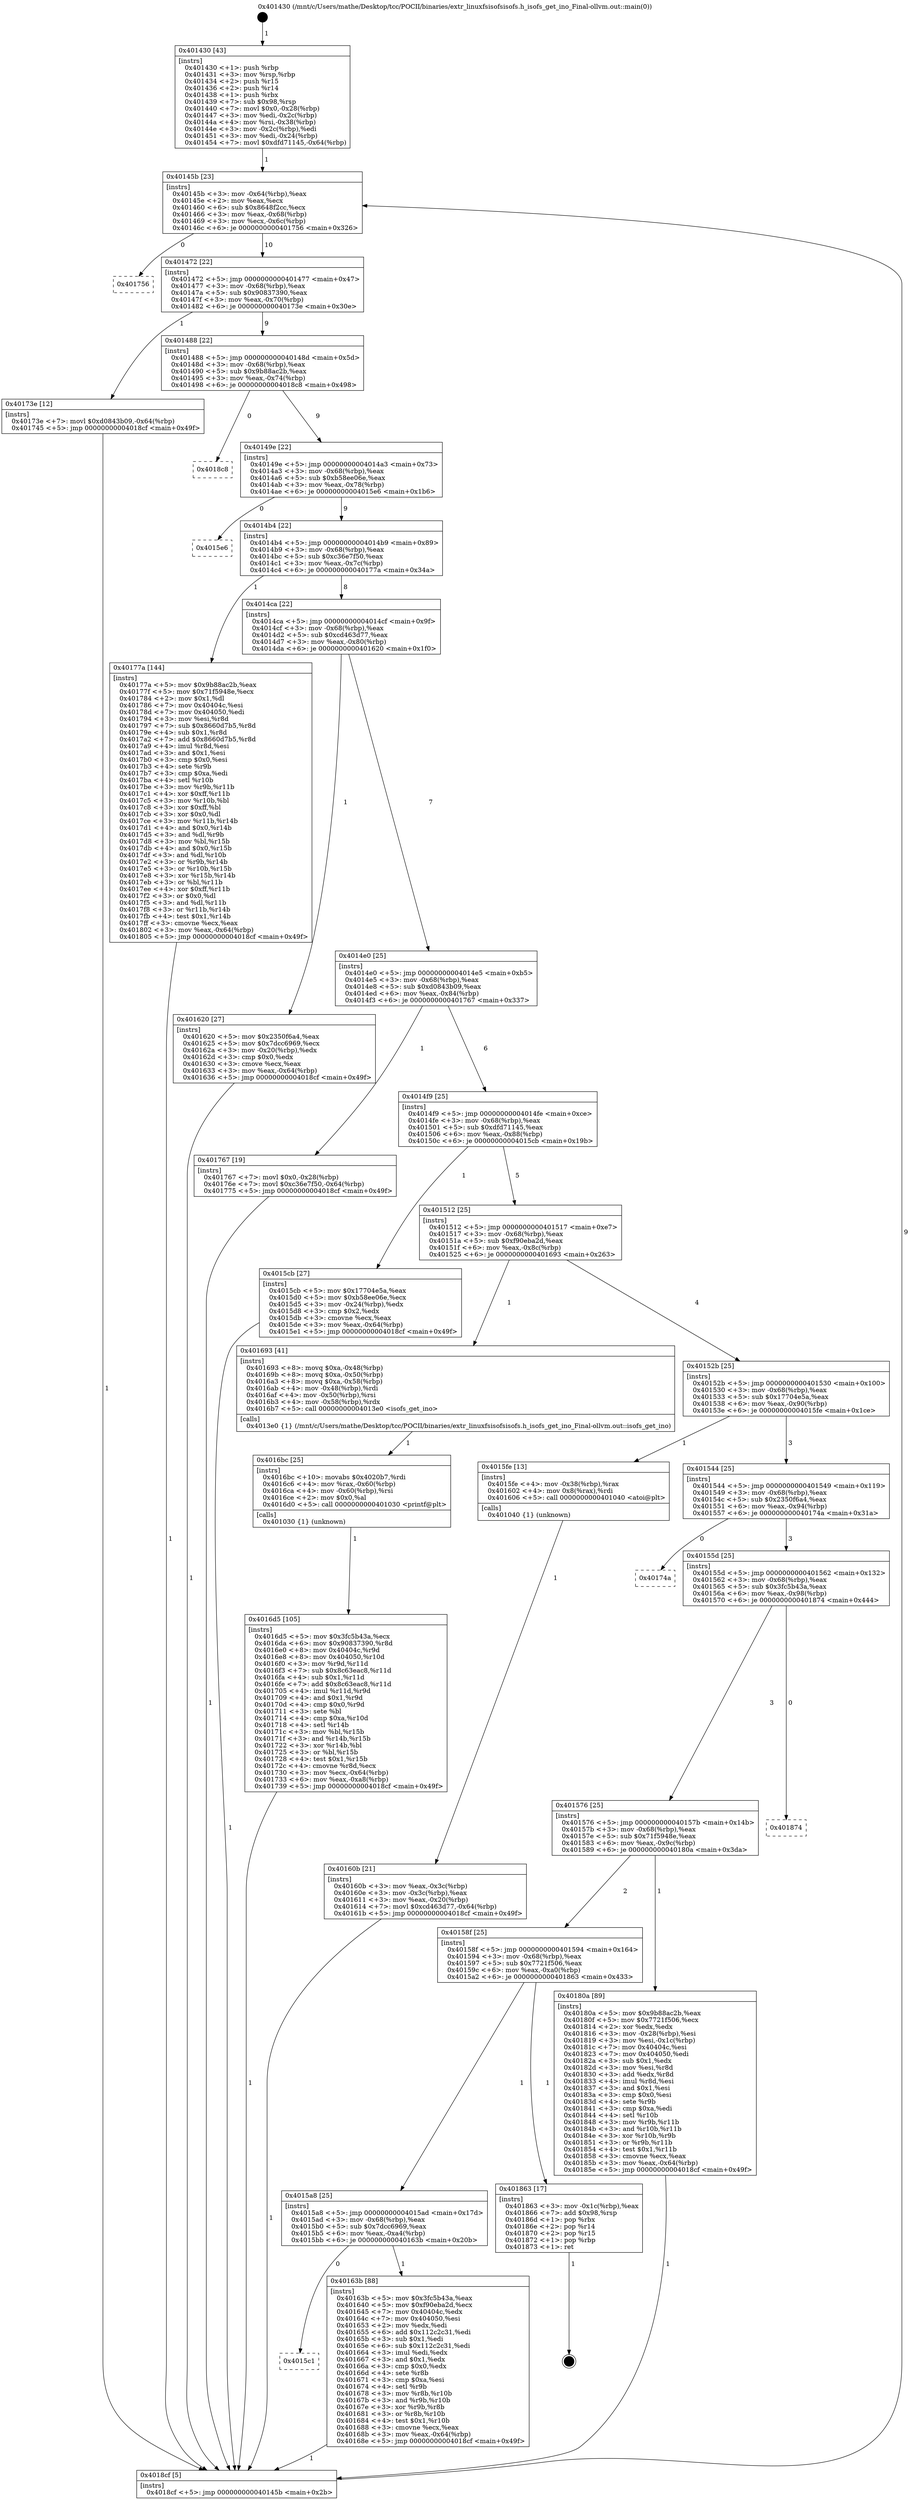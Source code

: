 digraph "0x401430" {
  label = "0x401430 (/mnt/c/Users/mathe/Desktop/tcc/POCII/binaries/extr_linuxfsisofsisofs.h_isofs_get_ino_Final-ollvm.out::main(0))"
  labelloc = "t"
  node[shape=record]

  Entry [label="",width=0.3,height=0.3,shape=circle,fillcolor=black,style=filled]
  "0x40145b" [label="{
     0x40145b [23]\l
     | [instrs]\l
     &nbsp;&nbsp;0x40145b \<+3\>: mov -0x64(%rbp),%eax\l
     &nbsp;&nbsp;0x40145e \<+2\>: mov %eax,%ecx\l
     &nbsp;&nbsp;0x401460 \<+6\>: sub $0x8648f2cc,%ecx\l
     &nbsp;&nbsp;0x401466 \<+3\>: mov %eax,-0x68(%rbp)\l
     &nbsp;&nbsp;0x401469 \<+3\>: mov %ecx,-0x6c(%rbp)\l
     &nbsp;&nbsp;0x40146c \<+6\>: je 0000000000401756 \<main+0x326\>\l
  }"]
  "0x401756" [label="{
     0x401756\l
  }", style=dashed]
  "0x401472" [label="{
     0x401472 [22]\l
     | [instrs]\l
     &nbsp;&nbsp;0x401472 \<+5\>: jmp 0000000000401477 \<main+0x47\>\l
     &nbsp;&nbsp;0x401477 \<+3\>: mov -0x68(%rbp),%eax\l
     &nbsp;&nbsp;0x40147a \<+5\>: sub $0x90837390,%eax\l
     &nbsp;&nbsp;0x40147f \<+3\>: mov %eax,-0x70(%rbp)\l
     &nbsp;&nbsp;0x401482 \<+6\>: je 000000000040173e \<main+0x30e\>\l
  }"]
  Exit [label="",width=0.3,height=0.3,shape=circle,fillcolor=black,style=filled,peripheries=2]
  "0x40173e" [label="{
     0x40173e [12]\l
     | [instrs]\l
     &nbsp;&nbsp;0x40173e \<+7\>: movl $0xd0843b09,-0x64(%rbp)\l
     &nbsp;&nbsp;0x401745 \<+5\>: jmp 00000000004018cf \<main+0x49f\>\l
  }"]
  "0x401488" [label="{
     0x401488 [22]\l
     | [instrs]\l
     &nbsp;&nbsp;0x401488 \<+5\>: jmp 000000000040148d \<main+0x5d\>\l
     &nbsp;&nbsp;0x40148d \<+3\>: mov -0x68(%rbp),%eax\l
     &nbsp;&nbsp;0x401490 \<+5\>: sub $0x9b88ac2b,%eax\l
     &nbsp;&nbsp;0x401495 \<+3\>: mov %eax,-0x74(%rbp)\l
     &nbsp;&nbsp;0x401498 \<+6\>: je 00000000004018c8 \<main+0x498\>\l
  }"]
  "0x4016d5" [label="{
     0x4016d5 [105]\l
     | [instrs]\l
     &nbsp;&nbsp;0x4016d5 \<+5\>: mov $0x3fc5b43a,%ecx\l
     &nbsp;&nbsp;0x4016da \<+6\>: mov $0x90837390,%r8d\l
     &nbsp;&nbsp;0x4016e0 \<+8\>: mov 0x40404c,%r9d\l
     &nbsp;&nbsp;0x4016e8 \<+8\>: mov 0x404050,%r10d\l
     &nbsp;&nbsp;0x4016f0 \<+3\>: mov %r9d,%r11d\l
     &nbsp;&nbsp;0x4016f3 \<+7\>: sub $0x8c63eac8,%r11d\l
     &nbsp;&nbsp;0x4016fa \<+4\>: sub $0x1,%r11d\l
     &nbsp;&nbsp;0x4016fe \<+7\>: add $0x8c63eac8,%r11d\l
     &nbsp;&nbsp;0x401705 \<+4\>: imul %r11d,%r9d\l
     &nbsp;&nbsp;0x401709 \<+4\>: and $0x1,%r9d\l
     &nbsp;&nbsp;0x40170d \<+4\>: cmp $0x0,%r9d\l
     &nbsp;&nbsp;0x401711 \<+3\>: sete %bl\l
     &nbsp;&nbsp;0x401714 \<+4\>: cmp $0xa,%r10d\l
     &nbsp;&nbsp;0x401718 \<+4\>: setl %r14b\l
     &nbsp;&nbsp;0x40171c \<+3\>: mov %bl,%r15b\l
     &nbsp;&nbsp;0x40171f \<+3\>: and %r14b,%r15b\l
     &nbsp;&nbsp;0x401722 \<+3\>: xor %r14b,%bl\l
     &nbsp;&nbsp;0x401725 \<+3\>: or %bl,%r15b\l
     &nbsp;&nbsp;0x401728 \<+4\>: test $0x1,%r15b\l
     &nbsp;&nbsp;0x40172c \<+4\>: cmovne %r8d,%ecx\l
     &nbsp;&nbsp;0x401730 \<+3\>: mov %ecx,-0x64(%rbp)\l
     &nbsp;&nbsp;0x401733 \<+6\>: mov %eax,-0xa8(%rbp)\l
     &nbsp;&nbsp;0x401739 \<+5\>: jmp 00000000004018cf \<main+0x49f\>\l
  }"]
  "0x4018c8" [label="{
     0x4018c8\l
  }", style=dashed]
  "0x40149e" [label="{
     0x40149e [22]\l
     | [instrs]\l
     &nbsp;&nbsp;0x40149e \<+5\>: jmp 00000000004014a3 \<main+0x73\>\l
     &nbsp;&nbsp;0x4014a3 \<+3\>: mov -0x68(%rbp),%eax\l
     &nbsp;&nbsp;0x4014a6 \<+5\>: sub $0xb58ee06e,%eax\l
     &nbsp;&nbsp;0x4014ab \<+3\>: mov %eax,-0x78(%rbp)\l
     &nbsp;&nbsp;0x4014ae \<+6\>: je 00000000004015e6 \<main+0x1b6\>\l
  }"]
  "0x4016bc" [label="{
     0x4016bc [25]\l
     | [instrs]\l
     &nbsp;&nbsp;0x4016bc \<+10\>: movabs $0x4020b7,%rdi\l
     &nbsp;&nbsp;0x4016c6 \<+4\>: mov %rax,-0x60(%rbp)\l
     &nbsp;&nbsp;0x4016ca \<+4\>: mov -0x60(%rbp),%rsi\l
     &nbsp;&nbsp;0x4016ce \<+2\>: mov $0x0,%al\l
     &nbsp;&nbsp;0x4016d0 \<+5\>: call 0000000000401030 \<printf@plt\>\l
     | [calls]\l
     &nbsp;&nbsp;0x401030 \{1\} (unknown)\l
  }"]
  "0x4015e6" [label="{
     0x4015e6\l
  }", style=dashed]
  "0x4014b4" [label="{
     0x4014b4 [22]\l
     | [instrs]\l
     &nbsp;&nbsp;0x4014b4 \<+5\>: jmp 00000000004014b9 \<main+0x89\>\l
     &nbsp;&nbsp;0x4014b9 \<+3\>: mov -0x68(%rbp),%eax\l
     &nbsp;&nbsp;0x4014bc \<+5\>: sub $0xc36e7f50,%eax\l
     &nbsp;&nbsp;0x4014c1 \<+3\>: mov %eax,-0x7c(%rbp)\l
     &nbsp;&nbsp;0x4014c4 \<+6\>: je 000000000040177a \<main+0x34a\>\l
  }"]
  "0x4015c1" [label="{
     0x4015c1\l
  }", style=dashed]
  "0x40177a" [label="{
     0x40177a [144]\l
     | [instrs]\l
     &nbsp;&nbsp;0x40177a \<+5\>: mov $0x9b88ac2b,%eax\l
     &nbsp;&nbsp;0x40177f \<+5\>: mov $0x71f5948e,%ecx\l
     &nbsp;&nbsp;0x401784 \<+2\>: mov $0x1,%dl\l
     &nbsp;&nbsp;0x401786 \<+7\>: mov 0x40404c,%esi\l
     &nbsp;&nbsp;0x40178d \<+7\>: mov 0x404050,%edi\l
     &nbsp;&nbsp;0x401794 \<+3\>: mov %esi,%r8d\l
     &nbsp;&nbsp;0x401797 \<+7\>: sub $0x8660d7b5,%r8d\l
     &nbsp;&nbsp;0x40179e \<+4\>: sub $0x1,%r8d\l
     &nbsp;&nbsp;0x4017a2 \<+7\>: add $0x8660d7b5,%r8d\l
     &nbsp;&nbsp;0x4017a9 \<+4\>: imul %r8d,%esi\l
     &nbsp;&nbsp;0x4017ad \<+3\>: and $0x1,%esi\l
     &nbsp;&nbsp;0x4017b0 \<+3\>: cmp $0x0,%esi\l
     &nbsp;&nbsp;0x4017b3 \<+4\>: sete %r9b\l
     &nbsp;&nbsp;0x4017b7 \<+3\>: cmp $0xa,%edi\l
     &nbsp;&nbsp;0x4017ba \<+4\>: setl %r10b\l
     &nbsp;&nbsp;0x4017be \<+3\>: mov %r9b,%r11b\l
     &nbsp;&nbsp;0x4017c1 \<+4\>: xor $0xff,%r11b\l
     &nbsp;&nbsp;0x4017c5 \<+3\>: mov %r10b,%bl\l
     &nbsp;&nbsp;0x4017c8 \<+3\>: xor $0xff,%bl\l
     &nbsp;&nbsp;0x4017cb \<+3\>: xor $0x0,%dl\l
     &nbsp;&nbsp;0x4017ce \<+3\>: mov %r11b,%r14b\l
     &nbsp;&nbsp;0x4017d1 \<+4\>: and $0x0,%r14b\l
     &nbsp;&nbsp;0x4017d5 \<+3\>: and %dl,%r9b\l
     &nbsp;&nbsp;0x4017d8 \<+3\>: mov %bl,%r15b\l
     &nbsp;&nbsp;0x4017db \<+4\>: and $0x0,%r15b\l
     &nbsp;&nbsp;0x4017df \<+3\>: and %dl,%r10b\l
     &nbsp;&nbsp;0x4017e2 \<+3\>: or %r9b,%r14b\l
     &nbsp;&nbsp;0x4017e5 \<+3\>: or %r10b,%r15b\l
     &nbsp;&nbsp;0x4017e8 \<+3\>: xor %r15b,%r14b\l
     &nbsp;&nbsp;0x4017eb \<+3\>: or %bl,%r11b\l
     &nbsp;&nbsp;0x4017ee \<+4\>: xor $0xff,%r11b\l
     &nbsp;&nbsp;0x4017f2 \<+3\>: or $0x0,%dl\l
     &nbsp;&nbsp;0x4017f5 \<+3\>: and %dl,%r11b\l
     &nbsp;&nbsp;0x4017f8 \<+3\>: or %r11b,%r14b\l
     &nbsp;&nbsp;0x4017fb \<+4\>: test $0x1,%r14b\l
     &nbsp;&nbsp;0x4017ff \<+3\>: cmovne %ecx,%eax\l
     &nbsp;&nbsp;0x401802 \<+3\>: mov %eax,-0x64(%rbp)\l
     &nbsp;&nbsp;0x401805 \<+5\>: jmp 00000000004018cf \<main+0x49f\>\l
  }"]
  "0x4014ca" [label="{
     0x4014ca [22]\l
     | [instrs]\l
     &nbsp;&nbsp;0x4014ca \<+5\>: jmp 00000000004014cf \<main+0x9f\>\l
     &nbsp;&nbsp;0x4014cf \<+3\>: mov -0x68(%rbp),%eax\l
     &nbsp;&nbsp;0x4014d2 \<+5\>: sub $0xcd463d77,%eax\l
     &nbsp;&nbsp;0x4014d7 \<+3\>: mov %eax,-0x80(%rbp)\l
     &nbsp;&nbsp;0x4014da \<+6\>: je 0000000000401620 \<main+0x1f0\>\l
  }"]
  "0x40163b" [label="{
     0x40163b [88]\l
     | [instrs]\l
     &nbsp;&nbsp;0x40163b \<+5\>: mov $0x3fc5b43a,%eax\l
     &nbsp;&nbsp;0x401640 \<+5\>: mov $0xf90eba2d,%ecx\l
     &nbsp;&nbsp;0x401645 \<+7\>: mov 0x40404c,%edx\l
     &nbsp;&nbsp;0x40164c \<+7\>: mov 0x404050,%esi\l
     &nbsp;&nbsp;0x401653 \<+2\>: mov %edx,%edi\l
     &nbsp;&nbsp;0x401655 \<+6\>: add $0x112c2c31,%edi\l
     &nbsp;&nbsp;0x40165b \<+3\>: sub $0x1,%edi\l
     &nbsp;&nbsp;0x40165e \<+6\>: sub $0x112c2c31,%edi\l
     &nbsp;&nbsp;0x401664 \<+3\>: imul %edi,%edx\l
     &nbsp;&nbsp;0x401667 \<+3\>: and $0x1,%edx\l
     &nbsp;&nbsp;0x40166a \<+3\>: cmp $0x0,%edx\l
     &nbsp;&nbsp;0x40166d \<+4\>: sete %r8b\l
     &nbsp;&nbsp;0x401671 \<+3\>: cmp $0xa,%esi\l
     &nbsp;&nbsp;0x401674 \<+4\>: setl %r9b\l
     &nbsp;&nbsp;0x401678 \<+3\>: mov %r8b,%r10b\l
     &nbsp;&nbsp;0x40167b \<+3\>: and %r9b,%r10b\l
     &nbsp;&nbsp;0x40167e \<+3\>: xor %r9b,%r8b\l
     &nbsp;&nbsp;0x401681 \<+3\>: or %r8b,%r10b\l
     &nbsp;&nbsp;0x401684 \<+4\>: test $0x1,%r10b\l
     &nbsp;&nbsp;0x401688 \<+3\>: cmovne %ecx,%eax\l
     &nbsp;&nbsp;0x40168b \<+3\>: mov %eax,-0x64(%rbp)\l
     &nbsp;&nbsp;0x40168e \<+5\>: jmp 00000000004018cf \<main+0x49f\>\l
  }"]
  "0x401620" [label="{
     0x401620 [27]\l
     | [instrs]\l
     &nbsp;&nbsp;0x401620 \<+5\>: mov $0x2350f6a4,%eax\l
     &nbsp;&nbsp;0x401625 \<+5\>: mov $0x7dcc6969,%ecx\l
     &nbsp;&nbsp;0x40162a \<+3\>: mov -0x20(%rbp),%edx\l
     &nbsp;&nbsp;0x40162d \<+3\>: cmp $0x0,%edx\l
     &nbsp;&nbsp;0x401630 \<+3\>: cmove %ecx,%eax\l
     &nbsp;&nbsp;0x401633 \<+3\>: mov %eax,-0x64(%rbp)\l
     &nbsp;&nbsp;0x401636 \<+5\>: jmp 00000000004018cf \<main+0x49f\>\l
  }"]
  "0x4014e0" [label="{
     0x4014e0 [25]\l
     | [instrs]\l
     &nbsp;&nbsp;0x4014e0 \<+5\>: jmp 00000000004014e5 \<main+0xb5\>\l
     &nbsp;&nbsp;0x4014e5 \<+3\>: mov -0x68(%rbp),%eax\l
     &nbsp;&nbsp;0x4014e8 \<+5\>: sub $0xd0843b09,%eax\l
     &nbsp;&nbsp;0x4014ed \<+6\>: mov %eax,-0x84(%rbp)\l
     &nbsp;&nbsp;0x4014f3 \<+6\>: je 0000000000401767 \<main+0x337\>\l
  }"]
  "0x4015a8" [label="{
     0x4015a8 [25]\l
     | [instrs]\l
     &nbsp;&nbsp;0x4015a8 \<+5\>: jmp 00000000004015ad \<main+0x17d\>\l
     &nbsp;&nbsp;0x4015ad \<+3\>: mov -0x68(%rbp),%eax\l
     &nbsp;&nbsp;0x4015b0 \<+5\>: sub $0x7dcc6969,%eax\l
     &nbsp;&nbsp;0x4015b5 \<+6\>: mov %eax,-0xa4(%rbp)\l
     &nbsp;&nbsp;0x4015bb \<+6\>: je 000000000040163b \<main+0x20b\>\l
  }"]
  "0x401767" [label="{
     0x401767 [19]\l
     | [instrs]\l
     &nbsp;&nbsp;0x401767 \<+7\>: movl $0x0,-0x28(%rbp)\l
     &nbsp;&nbsp;0x40176e \<+7\>: movl $0xc36e7f50,-0x64(%rbp)\l
     &nbsp;&nbsp;0x401775 \<+5\>: jmp 00000000004018cf \<main+0x49f\>\l
  }"]
  "0x4014f9" [label="{
     0x4014f9 [25]\l
     | [instrs]\l
     &nbsp;&nbsp;0x4014f9 \<+5\>: jmp 00000000004014fe \<main+0xce\>\l
     &nbsp;&nbsp;0x4014fe \<+3\>: mov -0x68(%rbp),%eax\l
     &nbsp;&nbsp;0x401501 \<+5\>: sub $0xdfd71145,%eax\l
     &nbsp;&nbsp;0x401506 \<+6\>: mov %eax,-0x88(%rbp)\l
     &nbsp;&nbsp;0x40150c \<+6\>: je 00000000004015cb \<main+0x19b\>\l
  }"]
  "0x401863" [label="{
     0x401863 [17]\l
     | [instrs]\l
     &nbsp;&nbsp;0x401863 \<+3\>: mov -0x1c(%rbp),%eax\l
     &nbsp;&nbsp;0x401866 \<+7\>: add $0x98,%rsp\l
     &nbsp;&nbsp;0x40186d \<+1\>: pop %rbx\l
     &nbsp;&nbsp;0x40186e \<+2\>: pop %r14\l
     &nbsp;&nbsp;0x401870 \<+2\>: pop %r15\l
     &nbsp;&nbsp;0x401872 \<+1\>: pop %rbp\l
     &nbsp;&nbsp;0x401873 \<+1\>: ret\l
  }"]
  "0x4015cb" [label="{
     0x4015cb [27]\l
     | [instrs]\l
     &nbsp;&nbsp;0x4015cb \<+5\>: mov $0x17704e5a,%eax\l
     &nbsp;&nbsp;0x4015d0 \<+5\>: mov $0xb58ee06e,%ecx\l
     &nbsp;&nbsp;0x4015d5 \<+3\>: mov -0x24(%rbp),%edx\l
     &nbsp;&nbsp;0x4015d8 \<+3\>: cmp $0x2,%edx\l
     &nbsp;&nbsp;0x4015db \<+3\>: cmovne %ecx,%eax\l
     &nbsp;&nbsp;0x4015de \<+3\>: mov %eax,-0x64(%rbp)\l
     &nbsp;&nbsp;0x4015e1 \<+5\>: jmp 00000000004018cf \<main+0x49f\>\l
  }"]
  "0x401512" [label="{
     0x401512 [25]\l
     | [instrs]\l
     &nbsp;&nbsp;0x401512 \<+5\>: jmp 0000000000401517 \<main+0xe7\>\l
     &nbsp;&nbsp;0x401517 \<+3\>: mov -0x68(%rbp),%eax\l
     &nbsp;&nbsp;0x40151a \<+5\>: sub $0xf90eba2d,%eax\l
     &nbsp;&nbsp;0x40151f \<+6\>: mov %eax,-0x8c(%rbp)\l
     &nbsp;&nbsp;0x401525 \<+6\>: je 0000000000401693 \<main+0x263\>\l
  }"]
  "0x4018cf" [label="{
     0x4018cf [5]\l
     | [instrs]\l
     &nbsp;&nbsp;0x4018cf \<+5\>: jmp 000000000040145b \<main+0x2b\>\l
  }"]
  "0x401430" [label="{
     0x401430 [43]\l
     | [instrs]\l
     &nbsp;&nbsp;0x401430 \<+1\>: push %rbp\l
     &nbsp;&nbsp;0x401431 \<+3\>: mov %rsp,%rbp\l
     &nbsp;&nbsp;0x401434 \<+2\>: push %r15\l
     &nbsp;&nbsp;0x401436 \<+2\>: push %r14\l
     &nbsp;&nbsp;0x401438 \<+1\>: push %rbx\l
     &nbsp;&nbsp;0x401439 \<+7\>: sub $0x98,%rsp\l
     &nbsp;&nbsp;0x401440 \<+7\>: movl $0x0,-0x28(%rbp)\l
     &nbsp;&nbsp;0x401447 \<+3\>: mov %edi,-0x2c(%rbp)\l
     &nbsp;&nbsp;0x40144a \<+4\>: mov %rsi,-0x38(%rbp)\l
     &nbsp;&nbsp;0x40144e \<+3\>: mov -0x2c(%rbp),%edi\l
     &nbsp;&nbsp;0x401451 \<+3\>: mov %edi,-0x24(%rbp)\l
     &nbsp;&nbsp;0x401454 \<+7\>: movl $0xdfd71145,-0x64(%rbp)\l
  }"]
  "0x40158f" [label="{
     0x40158f [25]\l
     | [instrs]\l
     &nbsp;&nbsp;0x40158f \<+5\>: jmp 0000000000401594 \<main+0x164\>\l
     &nbsp;&nbsp;0x401594 \<+3\>: mov -0x68(%rbp),%eax\l
     &nbsp;&nbsp;0x401597 \<+5\>: sub $0x7721f506,%eax\l
     &nbsp;&nbsp;0x40159c \<+6\>: mov %eax,-0xa0(%rbp)\l
     &nbsp;&nbsp;0x4015a2 \<+6\>: je 0000000000401863 \<main+0x433\>\l
  }"]
  "0x401693" [label="{
     0x401693 [41]\l
     | [instrs]\l
     &nbsp;&nbsp;0x401693 \<+8\>: movq $0xa,-0x48(%rbp)\l
     &nbsp;&nbsp;0x40169b \<+8\>: movq $0xa,-0x50(%rbp)\l
     &nbsp;&nbsp;0x4016a3 \<+8\>: movq $0xa,-0x58(%rbp)\l
     &nbsp;&nbsp;0x4016ab \<+4\>: mov -0x48(%rbp),%rdi\l
     &nbsp;&nbsp;0x4016af \<+4\>: mov -0x50(%rbp),%rsi\l
     &nbsp;&nbsp;0x4016b3 \<+4\>: mov -0x58(%rbp),%rdx\l
     &nbsp;&nbsp;0x4016b7 \<+5\>: call 00000000004013e0 \<isofs_get_ino\>\l
     | [calls]\l
     &nbsp;&nbsp;0x4013e0 \{1\} (/mnt/c/Users/mathe/Desktop/tcc/POCII/binaries/extr_linuxfsisofsisofs.h_isofs_get_ino_Final-ollvm.out::isofs_get_ino)\l
  }"]
  "0x40152b" [label="{
     0x40152b [25]\l
     | [instrs]\l
     &nbsp;&nbsp;0x40152b \<+5\>: jmp 0000000000401530 \<main+0x100\>\l
     &nbsp;&nbsp;0x401530 \<+3\>: mov -0x68(%rbp),%eax\l
     &nbsp;&nbsp;0x401533 \<+5\>: sub $0x17704e5a,%eax\l
     &nbsp;&nbsp;0x401538 \<+6\>: mov %eax,-0x90(%rbp)\l
     &nbsp;&nbsp;0x40153e \<+6\>: je 00000000004015fe \<main+0x1ce\>\l
  }"]
  "0x40180a" [label="{
     0x40180a [89]\l
     | [instrs]\l
     &nbsp;&nbsp;0x40180a \<+5\>: mov $0x9b88ac2b,%eax\l
     &nbsp;&nbsp;0x40180f \<+5\>: mov $0x7721f506,%ecx\l
     &nbsp;&nbsp;0x401814 \<+2\>: xor %edx,%edx\l
     &nbsp;&nbsp;0x401816 \<+3\>: mov -0x28(%rbp),%esi\l
     &nbsp;&nbsp;0x401819 \<+3\>: mov %esi,-0x1c(%rbp)\l
     &nbsp;&nbsp;0x40181c \<+7\>: mov 0x40404c,%esi\l
     &nbsp;&nbsp;0x401823 \<+7\>: mov 0x404050,%edi\l
     &nbsp;&nbsp;0x40182a \<+3\>: sub $0x1,%edx\l
     &nbsp;&nbsp;0x40182d \<+3\>: mov %esi,%r8d\l
     &nbsp;&nbsp;0x401830 \<+3\>: add %edx,%r8d\l
     &nbsp;&nbsp;0x401833 \<+4\>: imul %r8d,%esi\l
     &nbsp;&nbsp;0x401837 \<+3\>: and $0x1,%esi\l
     &nbsp;&nbsp;0x40183a \<+3\>: cmp $0x0,%esi\l
     &nbsp;&nbsp;0x40183d \<+4\>: sete %r9b\l
     &nbsp;&nbsp;0x401841 \<+3\>: cmp $0xa,%edi\l
     &nbsp;&nbsp;0x401844 \<+4\>: setl %r10b\l
     &nbsp;&nbsp;0x401848 \<+3\>: mov %r9b,%r11b\l
     &nbsp;&nbsp;0x40184b \<+3\>: and %r10b,%r11b\l
     &nbsp;&nbsp;0x40184e \<+3\>: xor %r10b,%r9b\l
     &nbsp;&nbsp;0x401851 \<+3\>: or %r9b,%r11b\l
     &nbsp;&nbsp;0x401854 \<+4\>: test $0x1,%r11b\l
     &nbsp;&nbsp;0x401858 \<+3\>: cmovne %ecx,%eax\l
     &nbsp;&nbsp;0x40185b \<+3\>: mov %eax,-0x64(%rbp)\l
     &nbsp;&nbsp;0x40185e \<+5\>: jmp 00000000004018cf \<main+0x49f\>\l
  }"]
  "0x4015fe" [label="{
     0x4015fe [13]\l
     | [instrs]\l
     &nbsp;&nbsp;0x4015fe \<+4\>: mov -0x38(%rbp),%rax\l
     &nbsp;&nbsp;0x401602 \<+4\>: mov 0x8(%rax),%rdi\l
     &nbsp;&nbsp;0x401606 \<+5\>: call 0000000000401040 \<atoi@plt\>\l
     | [calls]\l
     &nbsp;&nbsp;0x401040 \{1\} (unknown)\l
  }"]
  "0x401544" [label="{
     0x401544 [25]\l
     | [instrs]\l
     &nbsp;&nbsp;0x401544 \<+5\>: jmp 0000000000401549 \<main+0x119\>\l
     &nbsp;&nbsp;0x401549 \<+3\>: mov -0x68(%rbp),%eax\l
     &nbsp;&nbsp;0x40154c \<+5\>: sub $0x2350f6a4,%eax\l
     &nbsp;&nbsp;0x401551 \<+6\>: mov %eax,-0x94(%rbp)\l
     &nbsp;&nbsp;0x401557 \<+6\>: je 000000000040174a \<main+0x31a\>\l
  }"]
  "0x40160b" [label="{
     0x40160b [21]\l
     | [instrs]\l
     &nbsp;&nbsp;0x40160b \<+3\>: mov %eax,-0x3c(%rbp)\l
     &nbsp;&nbsp;0x40160e \<+3\>: mov -0x3c(%rbp),%eax\l
     &nbsp;&nbsp;0x401611 \<+3\>: mov %eax,-0x20(%rbp)\l
     &nbsp;&nbsp;0x401614 \<+7\>: movl $0xcd463d77,-0x64(%rbp)\l
     &nbsp;&nbsp;0x40161b \<+5\>: jmp 00000000004018cf \<main+0x49f\>\l
  }"]
  "0x401576" [label="{
     0x401576 [25]\l
     | [instrs]\l
     &nbsp;&nbsp;0x401576 \<+5\>: jmp 000000000040157b \<main+0x14b\>\l
     &nbsp;&nbsp;0x40157b \<+3\>: mov -0x68(%rbp),%eax\l
     &nbsp;&nbsp;0x40157e \<+5\>: sub $0x71f5948e,%eax\l
     &nbsp;&nbsp;0x401583 \<+6\>: mov %eax,-0x9c(%rbp)\l
     &nbsp;&nbsp;0x401589 \<+6\>: je 000000000040180a \<main+0x3da\>\l
  }"]
  "0x40174a" [label="{
     0x40174a\l
  }", style=dashed]
  "0x40155d" [label="{
     0x40155d [25]\l
     | [instrs]\l
     &nbsp;&nbsp;0x40155d \<+5\>: jmp 0000000000401562 \<main+0x132\>\l
     &nbsp;&nbsp;0x401562 \<+3\>: mov -0x68(%rbp),%eax\l
     &nbsp;&nbsp;0x401565 \<+5\>: sub $0x3fc5b43a,%eax\l
     &nbsp;&nbsp;0x40156a \<+6\>: mov %eax,-0x98(%rbp)\l
     &nbsp;&nbsp;0x401570 \<+6\>: je 0000000000401874 \<main+0x444\>\l
  }"]
  "0x401874" [label="{
     0x401874\l
  }", style=dashed]
  Entry -> "0x401430" [label=" 1"]
  "0x40145b" -> "0x401756" [label=" 0"]
  "0x40145b" -> "0x401472" [label=" 10"]
  "0x401863" -> Exit [label=" 1"]
  "0x401472" -> "0x40173e" [label=" 1"]
  "0x401472" -> "0x401488" [label=" 9"]
  "0x40180a" -> "0x4018cf" [label=" 1"]
  "0x401488" -> "0x4018c8" [label=" 0"]
  "0x401488" -> "0x40149e" [label=" 9"]
  "0x40177a" -> "0x4018cf" [label=" 1"]
  "0x40149e" -> "0x4015e6" [label=" 0"]
  "0x40149e" -> "0x4014b4" [label=" 9"]
  "0x401767" -> "0x4018cf" [label=" 1"]
  "0x4014b4" -> "0x40177a" [label=" 1"]
  "0x4014b4" -> "0x4014ca" [label=" 8"]
  "0x40173e" -> "0x4018cf" [label=" 1"]
  "0x4014ca" -> "0x401620" [label=" 1"]
  "0x4014ca" -> "0x4014e0" [label=" 7"]
  "0x4016d5" -> "0x4018cf" [label=" 1"]
  "0x4014e0" -> "0x401767" [label=" 1"]
  "0x4014e0" -> "0x4014f9" [label=" 6"]
  "0x401693" -> "0x4016bc" [label=" 1"]
  "0x4014f9" -> "0x4015cb" [label=" 1"]
  "0x4014f9" -> "0x401512" [label=" 5"]
  "0x4015cb" -> "0x4018cf" [label=" 1"]
  "0x401430" -> "0x40145b" [label=" 1"]
  "0x4018cf" -> "0x40145b" [label=" 9"]
  "0x40163b" -> "0x4018cf" [label=" 1"]
  "0x401512" -> "0x401693" [label=" 1"]
  "0x401512" -> "0x40152b" [label=" 4"]
  "0x4015a8" -> "0x40163b" [label=" 1"]
  "0x40152b" -> "0x4015fe" [label=" 1"]
  "0x40152b" -> "0x401544" [label=" 3"]
  "0x4015fe" -> "0x40160b" [label=" 1"]
  "0x40160b" -> "0x4018cf" [label=" 1"]
  "0x401620" -> "0x4018cf" [label=" 1"]
  "0x4016bc" -> "0x4016d5" [label=" 1"]
  "0x401544" -> "0x40174a" [label=" 0"]
  "0x401544" -> "0x40155d" [label=" 3"]
  "0x40158f" -> "0x401863" [label=" 1"]
  "0x40155d" -> "0x401874" [label=" 0"]
  "0x40155d" -> "0x401576" [label=" 3"]
  "0x40158f" -> "0x4015a8" [label=" 1"]
  "0x401576" -> "0x40180a" [label=" 1"]
  "0x401576" -> "0x40158f" [label=" 2"]
  "0x4015a8" -> "0x4015c1" [label=" 0"]
}
